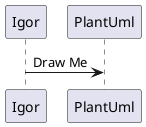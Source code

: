 This file contains 2 UML diagrams description.

@startuml
Igor -> PlantUml : Draw Me
@enduml

@startuml
version
@enduml